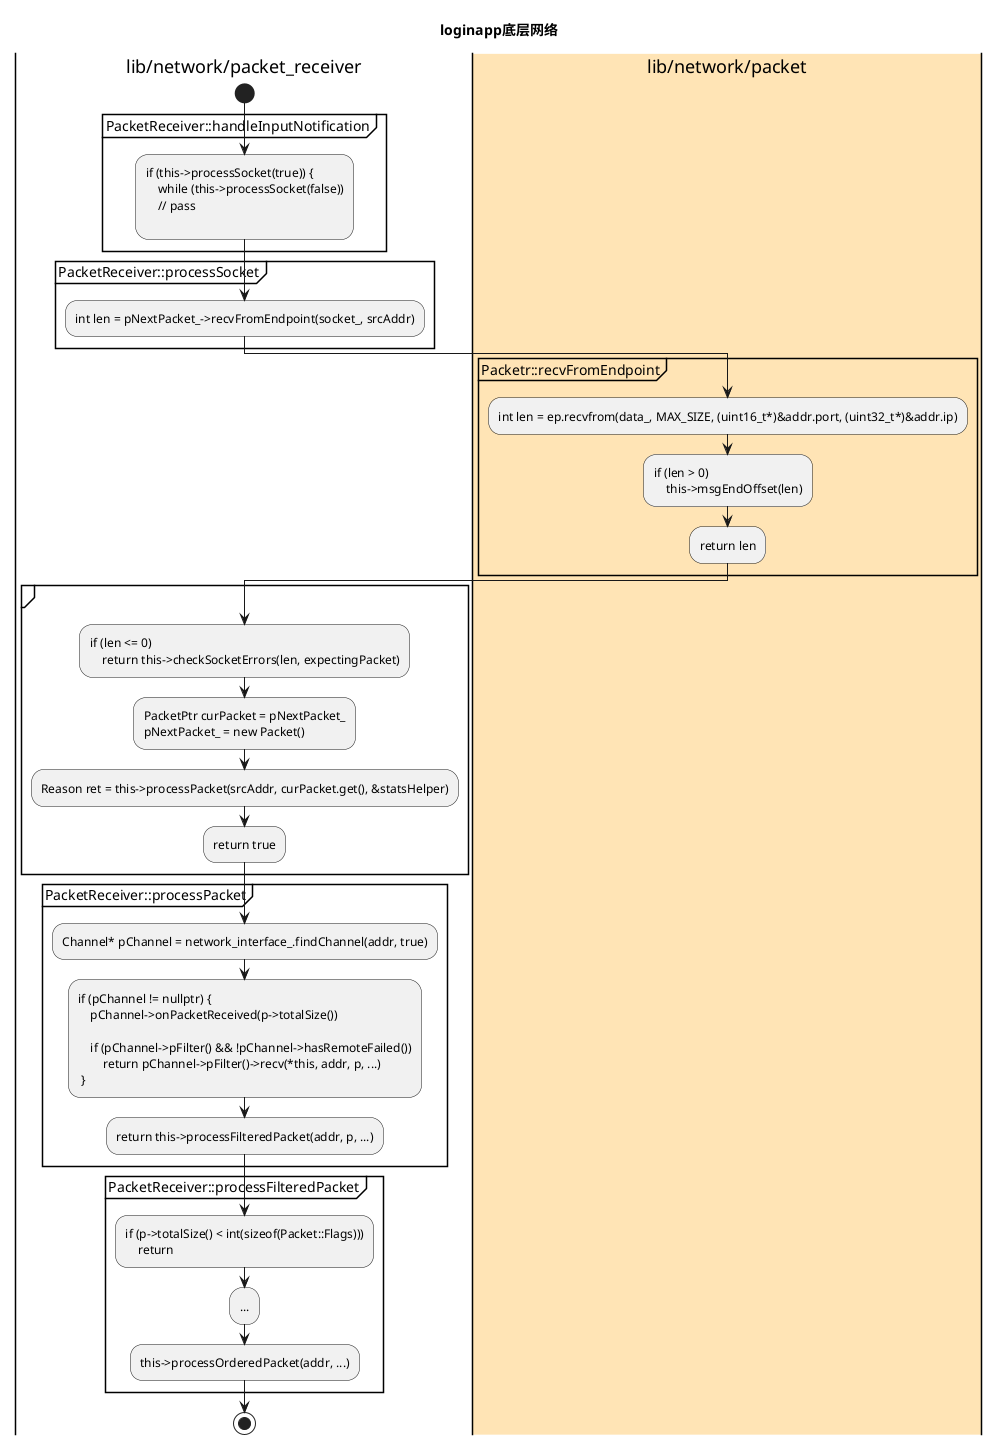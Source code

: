 @startuml

title "loginapp底层网络"

'PacketReceiver
|lib/network/packet_receiver|

start

partition PacketReceiver::handleInputNotification {
    :if (this->processSocket(true)) {
        while (this->processSocket(false))
        // pass
    ;
}

partition PacketReceiver::processSocket {
    :int len = pNextPacket_->recvFromEndpoint(socket_, srcAddr);
}

|#Moccasin|lib/network/packet|

partition Packetr::recvFromEndpoint {
    :int len = ep.recvfrom(data_, MAX_SIZE, (uint16_t*)&addr.port, (uint32_t*)&addr.ip);
    :if (len > 0)
        this->msgEndOffset(len);
    :return len;
}

|lib/network/packet_receiver|

partition {
    :if (len <= 0)
        return this->checkSocketErrors(len, expectingPacket);

    :PacketPtr curPacket = pNextPacket_
    pNextPacket_ = new Packet();

    :Reason ret = this->processPacket(srcAddr, curPacket.get(), &statsHelper);

    :return true;
}

partition PacketReceiver::processPacket {
    :Channel* pChannel = network_interface_.findChannel(addr, true);
    :if (pChannel != nullptr) {
        pChannel->onPacketReceived(p->totalSize())

        if (pChannel->pFilter() && !pChannel->hasRemoteFailed())
            return pChannel->pFilter()->recv(*this, addr, p, ...)
     };

     :return this->processFilteredPacket(addr, p, ...);
}

partition PacketReceiver::processFilteredPacket {
    :if (p->totalSize() < int(sizeof(Packet::Flags)))
        return;

    :...;

    :this->processOrderedPacket(addr, ...);

}

stop

@enduml
